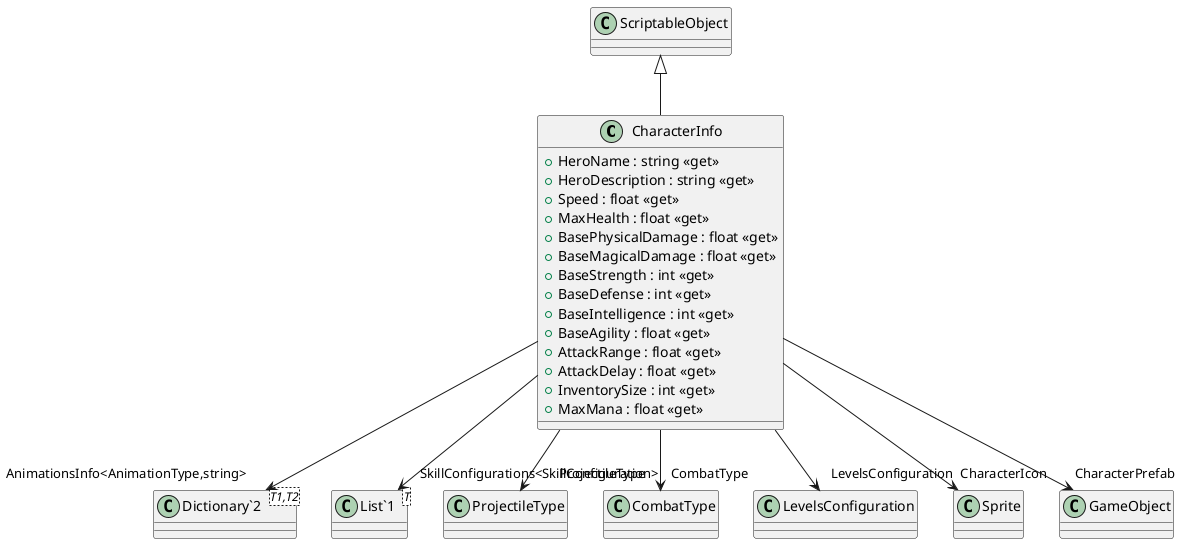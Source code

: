 @startuml
class CharacterInfo {
    + HeroName : string <<get>>
    + HeroDescription : string <<get>>
    + Speed : float <<get>>
    + MaxHealth : float <<get>>
    + BasePhysicalDamage : float <<get>>
    + BaseMagicalDamage : float <<get>>
    + BaseStrength : int <<get>>
    + BaseDefense : int <<get>>
    + BaseIntelligence : int <<get>>
    + BaseAgility : float <<get>>
    + AttackRange : float <<get>>
    + AttackDelay : float <<get>>
    + InventorySize : int <<get>>
    + MaxMana : float <<get>>
}
class "Dictionary`2"<T1,T2> {
}
class "List`1"<T> {
}
ScriptableObject <|-- CharacterInfo
CharacterInfo --> "ProjectileType" ProjectileType
CharacterInfo --> "CombatType" CombatType
CharacterInfo --> "AnimationsInfo<AnimationType,string>" "Dictionary`2"
CharacterInfo --> "SkillConfigurations<SkillConfiguration>" "List`1"
CharacterInfo --> "LevelsConfiguration" LevelsConfiguration
CharacterInfo --> "CharacterIcon" Sprite
CharacterInfo --> "CharacterPrefab" GameObject
@enduml
